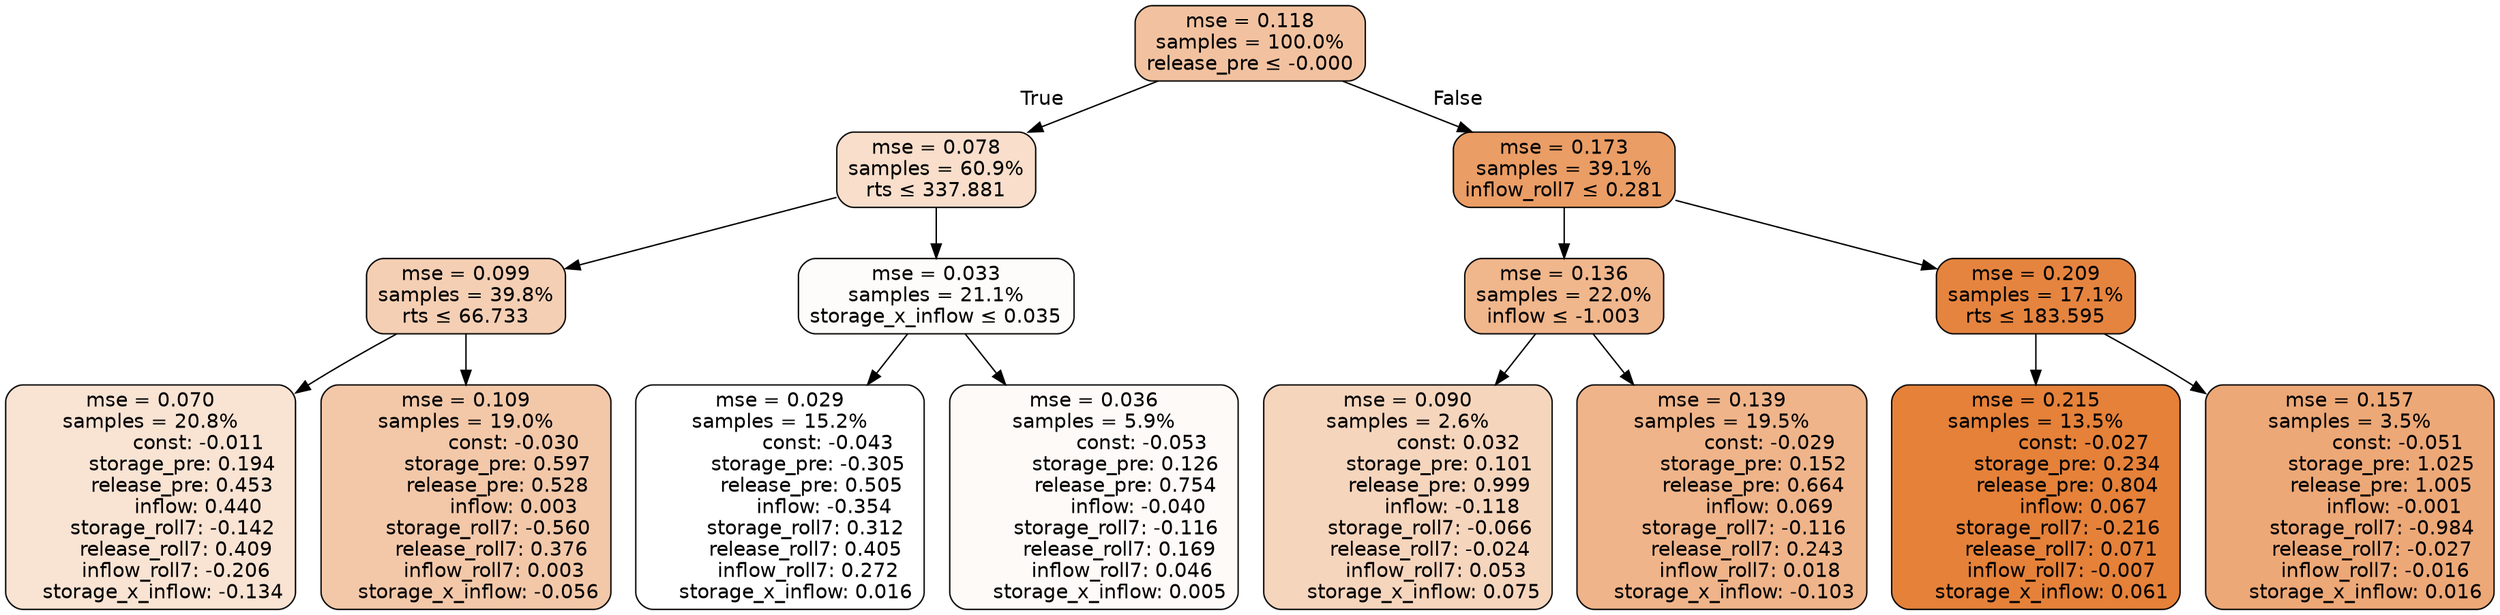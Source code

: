 digraph tree {
bgcolor="transparent"
node [shape=rectangle, style="filled, rounded", color="black", fontname=helvetica] ;
edge [fontname=helvetica] ;
	"0" [label="mse = 0.118
samples = 100.0%
release_pre &le; -0.000", fillcolor="#f2c2a0"]
	"1" [label="mse = 0.078
samples = 60.9%
rts &le; 337.881", fillcolor="#f8decb"]
	"2" [label="mse = 0.099
samples = 39.8%
rts &le; 66.733", fillcolor="#f5cfb4"]
	"3" [label="mse = 0.070
samples = 20.8%
               const: -0.011
          storage_pre: 0.194
          release_pre: 0.453
               inflow: 0.440
       storage_roll7: -0.142
        release_roll7: 0.409
        inflow_roll7: -0.206
    storage_x_inflow: -0.134", fillcolor="#f9e3d3"]
	"4" [label="mse = 0.109
samples = 19.0%
               const: -0.030
          storage_pre: 0.597
          release_pre: 0.528
               inflow: 0.003
       storage_roll7: -0.560
        release_roll7: 0.376
         inflow_roll7: 0.003
    storage_x_inflow: -0.056", fillcolor="#f3c8a9"]
	"5" [label="mse = 0.033
samples = 21.1%
storage_x_inflow &le; 0.035", fillcolor="#fefcfa"]
	"6" [label="mse = 0.029
samples = 15.2%
               const: -0.043
         storage_pre: -0.305
          release_pre: 0.505
              inflow: -0.354
        storage_roll7: 0.312
        release_roll7: 0.405
         inflow_roll7: 0.272
     storage_x_inflow: 0.016", fillcolor="#ffffff"]
	"7" [label="mse = 0.036
samples = 5.9%
               const: -0.053
          storage_pre: 0.126
          release_pre: 0.754
              inflow: -0.040
       storage_roll7: -0.116
        release_roll7: 0.169
         inflow_roll7: 0.046
     storage_x_inflow: 0.005", fillcolor="#fefaf7"]
	"8" [label="mse = 0.173
samples = 39.1%
inflow_roll7 &le; 0.281", fillcolor="#ea9d65"]
	"9" [label="mse = 0.136
samples = 22.0%
inflow &le; -1.003", fillcolor="#f0b68c"]
	"10" [label="mse = 0.090
samples = 2.6%
                const: 0.032
          storage_pre: 0.101
          release_pre: 0.999
              inflow: -0.118
       storage_roll7: -0.066
       release_roll7: -0.024
         inflow_roll7: 0.053
     storage_x_inflow: 0.075", fillcolor="#f6d5bd"]
	"11" [label="mse = 0.139
samples = 19.5%
               const: -0.029
          storage_pre: 0.152
          release_pre: 0.664
               inflow: 0.069
       storage_roll7: -0.116
        release_roll7: 0.243
         inflow_roll7: 0.018
    storage_x_inflow: -0.103", fillcolor="#efb48a"]
	"12" [label="mse = 0.209
samples = 17.1%
rts &le; 183.595", fillcolor="#e5843f"]
	"13" [label="mse = 0.215
samples = 13.5%
               const: -0.027
          storage_pre: 0.234
          release_pre: 0.804
               inflow: 0.067
       storage_roll7: -0.216
        release_roll7: 0.071
        inflow_roll7: -0.007
     storage_x_inflow: 0.061", fillcolor="#e58139"]
	"14" [label="mse = 0.157
samples = 3.5%
               const: -0.051
          storage_pre: 1.025
          release_pre: 1.005
              inflow: -0.001
       storage_roll7: -0.984
       release_roll7: -0.027
        inflow_roll7: -0.016
     storage_x_inflow: 0.016", fillcolor="#eda877"]

	"0" -> "1" [labeldistance=2.5, labelangle=45, headlabel="True"]
	"1" -> "2"
	"2" -> "3"
	"2" -> "4"
	"1" -> "5"
	"5" -> "6"
	"5" -> "7"
	"0" -> "8" [labeldistance=2.5, labelangle=-45, headlabel="False"]
	"8" -> "9"
	"9" -> "10"
	"9" -> "11"
	"8" -> "12"
	"12" -> "13"
	"12" -> "14"
}